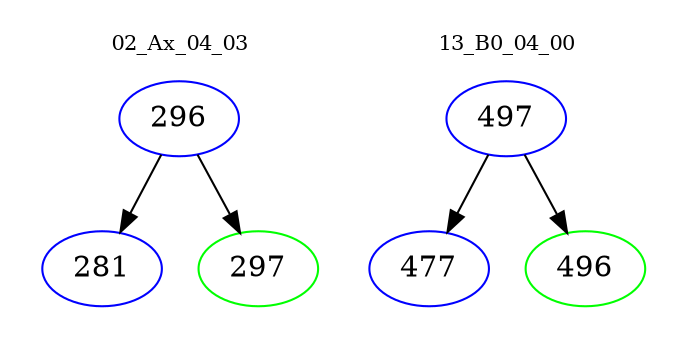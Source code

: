 digraph{
subgraph cluster_0 {
color = white
label = "02_Ax_04_03";
fontsize=10;
T0_296 [label="296", color="blue"]
T0_296 -> T0_281 [color="black"]
T0_281 [label="281", color="blue"]
T0_296 -> T0_297 [color="black"]
T0_297 [label="297", color="green"]
}
subgraph cluster_1 {
color = white
label = "13_B0_04_00";
fontsize=10;
T1_497 [label="497", color="blue"]
T1_497 -> T1_477 [color="black"]
T1_477 [label="477", color="blue"]
T1_497 -> T1_496 [color="black"]
T1_496 [label="496", color="green"]
}
}
